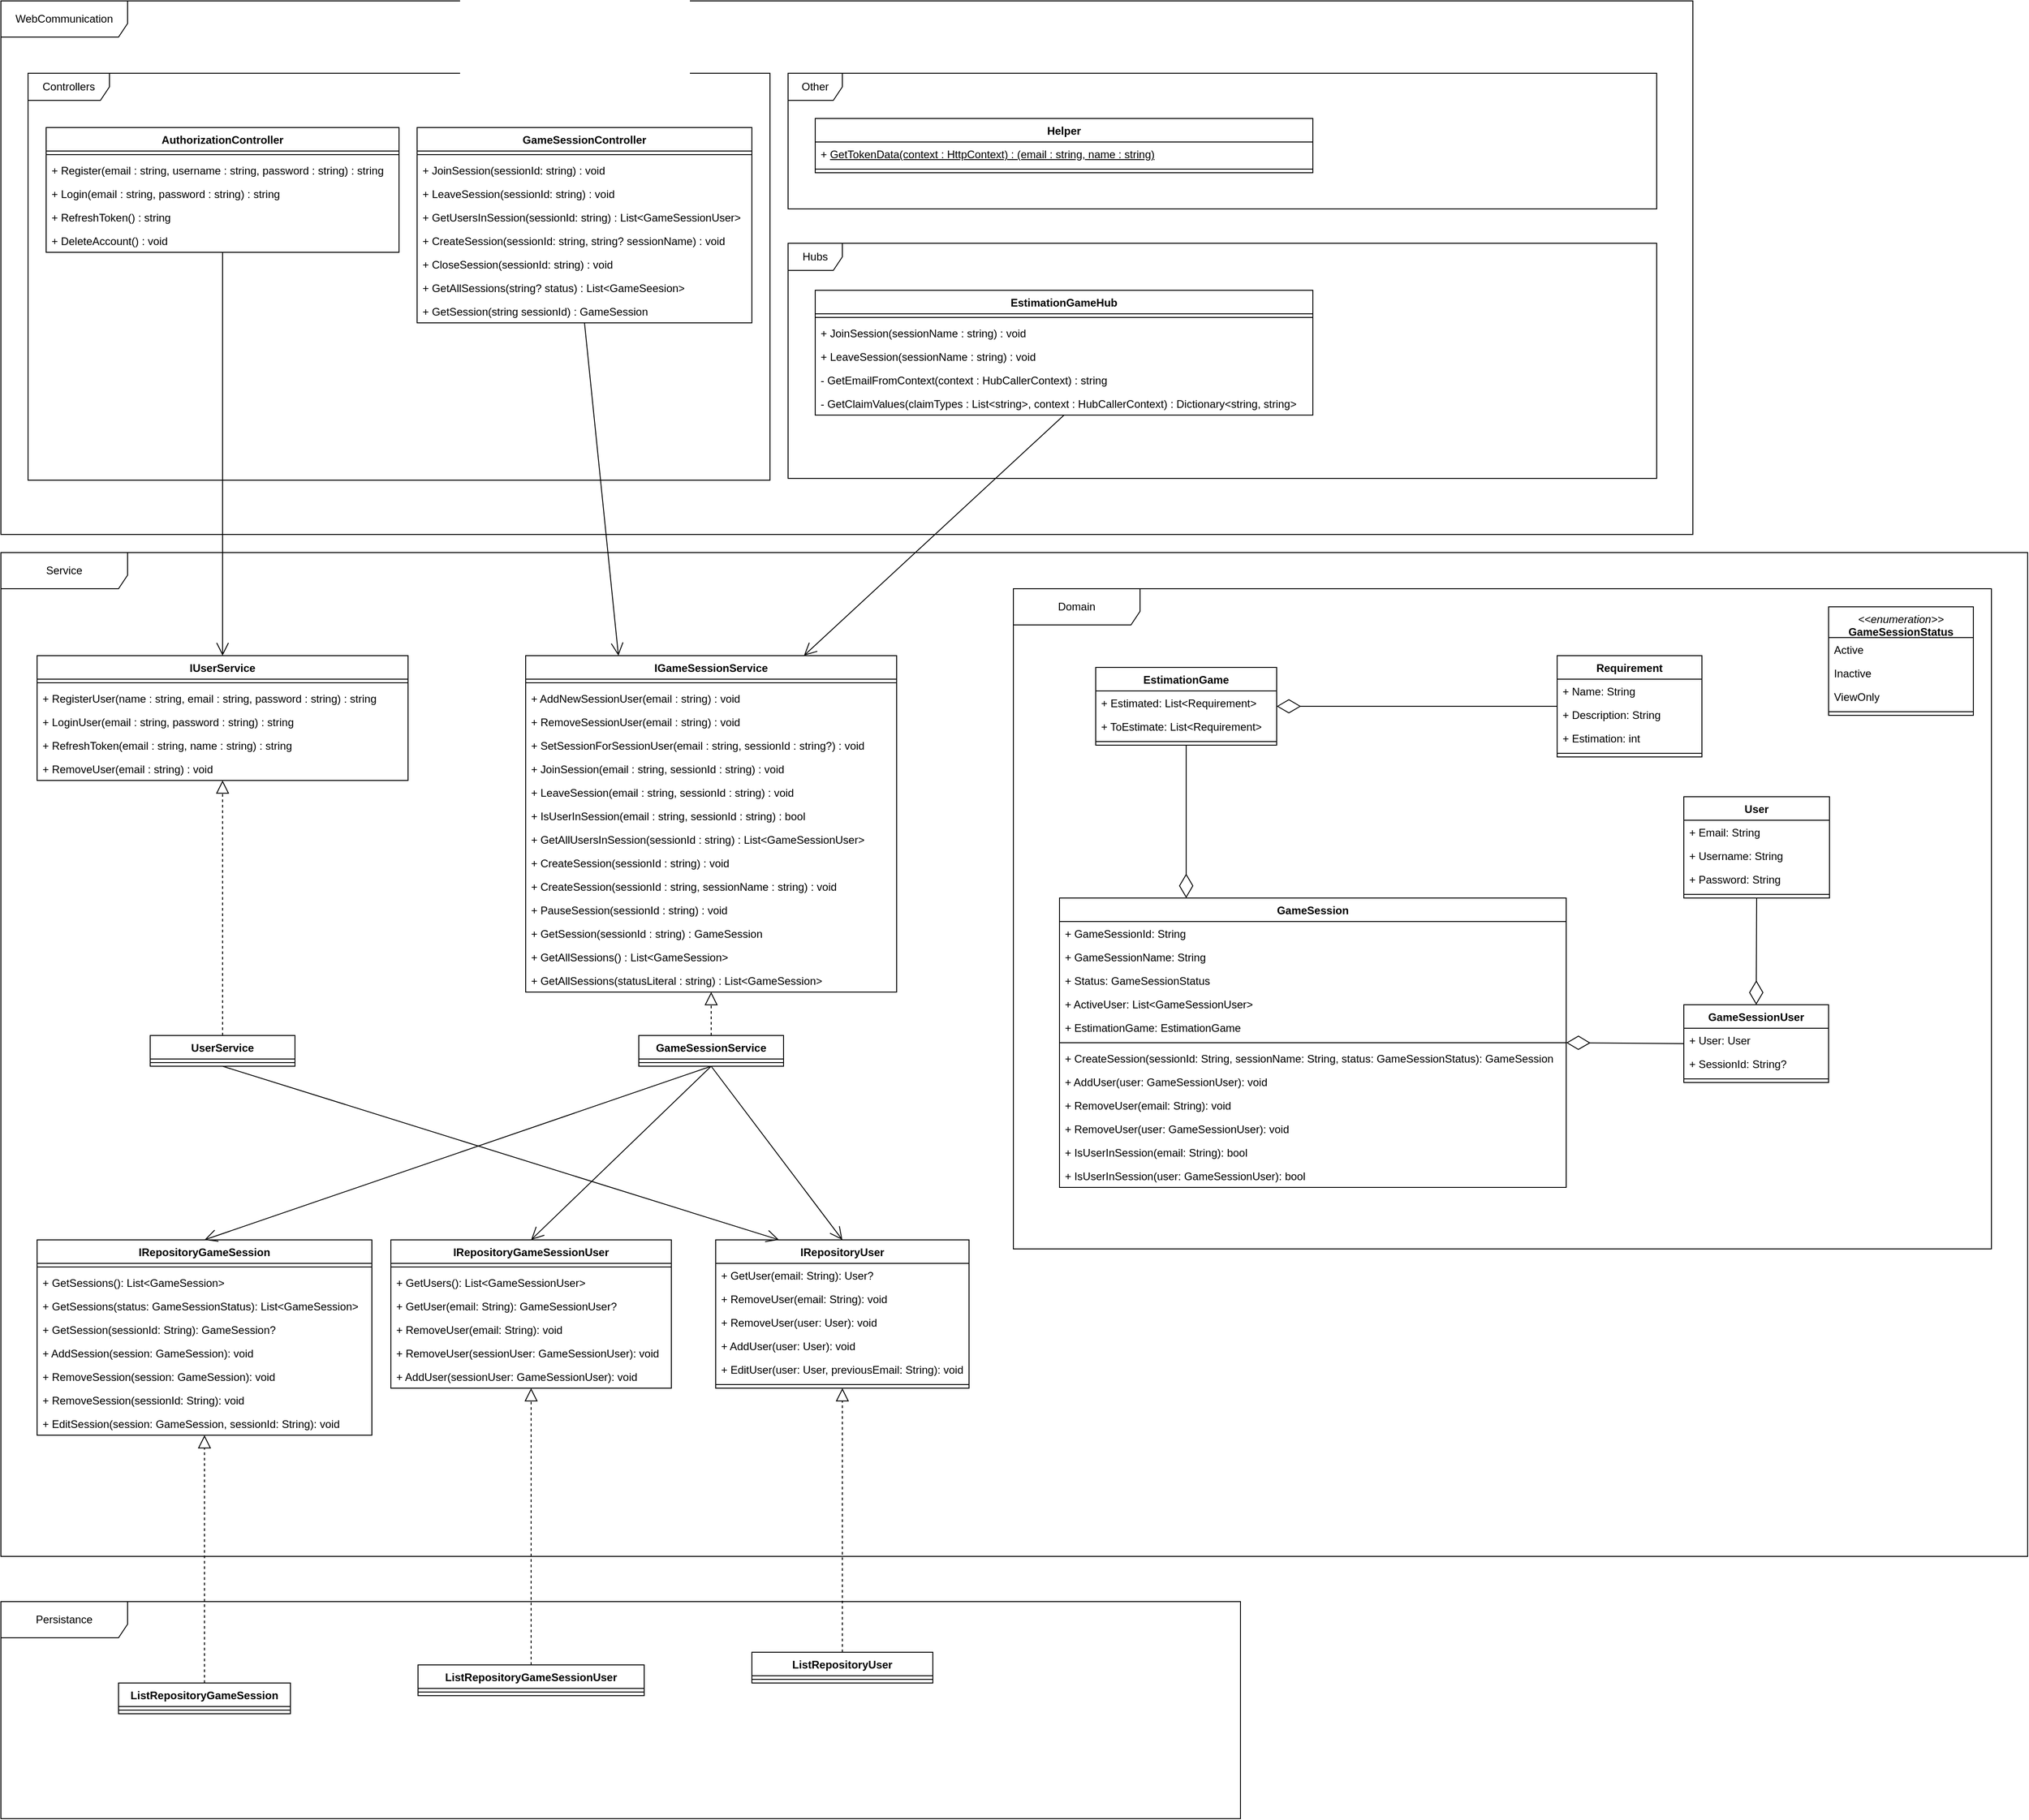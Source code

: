 <mxfile version="22.0.3" type="device">
  <diagram name="Page-1" id="5-7QITlNK5ZZsTBB-qne">
    <mxGraphModel dx="3585" dy="2098" grid="1" gridSize="10" guides="1" tooltips="1" connect="1" arrows="1" fold="1" page="1" pageScale="1" pageWidth="1169" pageHeight="1654" math="0" shadow="0">
      <root>
        <mxCell id="0" />
        <mxCell id="1" parent="0" />
        <mxCell id="rFyM91HG3Uxr7CR92FkX-1" value="GameSessionController" style="swimlane;fontStyle=1;align=center;verticalAlign=top;childLayout=stackLayout;horizontal=1;startSize=26;horizontalStack=0;resizeParent=1;resizeParentMax=0;resizeLast=0;collapsible=1;marginBottom=0;whiteSpace=wrap;html=1;" parent="1" vertex="1">
          <mxGeometry x="510" y="170" width="370" height="216" as="geometry" />
        </mxCell>
        <mxCell id="rFyM91HG3Uxr7CR92FkX-3" value="" style="line;strokeWidth=1;fillColor=none;align=left;verticalAlign=middle;spacingTop=-1;spacingLeft=3;spacingRight=3;rotatable=0;labelPosition=right;points=[];portConstraint=eastwest;strokeColor=inherit;" parent="rFyM91HG3Uxr7CR92FkX-1" vertex="1">
          <mxGeometry y="26" width="370" height="8" as="geometry" />
        </mxCell>
        <mxCell id="qHApJRkA2GDLLJ-kbRqY-1" value="+ JoinSession(sessionId: string) : void" style="text;strokeColor=none;fillColor=none;align=left;verticalAlign=top;spacingLeft=4;spacingRight=4;overflow=hidden;rotatable=0;points=[[0,0.5],[1,0.5]];portConstraint=eastwest;whiteSpace=wrap;html=1;connectable=0;" vertex="1" parent="rFyM91HG3Uxr7CR92FkX-1">
          <mxGeometry y="34" width="370" height="26" as="geometry" />
        </mxCell>
        <mxCell id="qHApJRkA2GDLLJ-kbRqY-2" value="+ LeaveSession(sessionId: string) : void" style="text;strokeColor=none;fillColor=none;align=left;verticalAlign=top;spacingLeft=4;spacingRight=4;overflow=hidden;rotatable=0;points=[[0,0.5],[1,0.5]];portConstraint=eastwest;whiteSpace=wrap;html=1;connectable=0;" vertex="1" parent="rFyM91HG3Uxr7CR92FkX-1">
          <mxGeometry y="60" width="370" height="26" as="geometry" />
        </mxCell>
        <mxCell id="qHApJRkA2GDLLJ-kbRqY-3" value="+ GetUsersInSession(sessionId: string) : List&amp;lt;GameSessionUser&amp;gt;" style="text;strokeColor=none;fillColor=none;align=left;verticalAlign=top;spacingLeft=4;spacingRight=4;overflow=hidden;rotatable=0;points=[[0,0.5],[1,0.5]];portConstraint=eastwest;whiteSpace=wrap;html=1;connectable=0;" vertex="1" parent="rFyM91HG3Uxr7CR92FkX-1">
          <mxGeometry y="86" width="370" height="26" as="geometry" />
        </mxCell>
        <mxCell id="qHApJRkA2GDLLJ-kbRqY-5" value="+ CreateSession(sessionId: string, string? sessionName) : void" style="text;strokeColor=none;fillColor=none;align=left;verticalAlign=top;spacingLeft=4;spacingRight=4;overflow=hidden;rotatable=0;points=[[0,0.5],[1,0.5]];portConstraint=eastwest;whiteSpace=wrap;html=1;connectable=0;" vertex="1" parent="rFyM91HG3Uxr7CR92FkX-1">
          <mxGeometry y="112" width="370" height="26" as="geometry" />
        </mxCell>
        <mxCell id="qHApJRkA2GDLLJ-kbRqY-6" value="+ CloseSession(sessionId: string) : void" style="text;strokeColor=none;fillColor=none;align=left;verticalAlign=top;spacingLeft=4;spacingRight=4;overflow=hidden;rotatable=0;points=[[0,0.5],[1,0.5]];portConstraint=eastwest;whiteSpace=wrap;html=1;connectable=0;" vertex="1" parent="rFyM91HG3Uxr7CR92FkX-1">
          <mxGeometry y="138" width="370" height="26" as="geometry" />
        </mxCell>
        <mxCell id="qHApJRkA2GDLLJ-kbRqY-7" value="+ GetAllSessions(string? status) : List&amp;lt;GameSeesion&amp;gt;" style="text;strokeColor=none;fillColor=none;align=left;verticalAlign=top;spacingLeft=4;spacingRight=4;overflow=hidden;rotatable=0;points=[[0,0.5],[1,0.5]];portConstraint=eastwest;whiteSpace=wrap;html=1;connectable=0;" vertex="1" parent="rFyM91HG3Uxr7CR92FkX-1">
          <mxGeometry y="164" width="370" height="26" as="geometry" />
        </mxCell>
        <mxCell id="qHApJRkA2GDLLJ-kbRqY-8" value="+ GetSession(string sessionId) : GameSession" style="text;strokeColor=none;fillColor=none;align=left;verticalAlign=top;spacingLeft=4;spacingRight=4;overflow=hidden;rotatable=0;points=[[0,0.5],[1,0.5]];portConstraint=eastwest;whiteSpace=wrap;html=1;connectable=0;" vertex="1" parent="rFyM91HG3Uxr7CR92FkX-1">
          <mxGeometry y="190" width="370" height="26" as="geometry" />
        </mxCell>
        <mxCell id="rFyM91HG3Uxr7CR92FkX-5" value="AuthorizationController" style="swimlane;fontStyle=1;align=center;verticalAlign=top;childLayout=stackLayout;horizontal=1;startSize=26;horizontalStack=0;resizeParent=1;resizeParentMax=0;resizeLast=0;collapsible=1;marginBottom=0;whiteSpace=wrap;html=1;" parent="1" vertex="1">
          <mxGeometry x="100" y="170" width="390" height="138" as="geometry" />
        </mxCell>
        <mxCell id="rFyM91HG3Uxr7CR92FkX-7" value="" style="line;strokeWidth=1;fillColor=none;align=left;verticalAlign=middle;spacingTop=-1;spacingLeft=3;spacingRight=3;rotatable=0;labelPosition=right;points=[];portConstraint=eastwest;strokeColor=inherit;" parent="rFyM91HG3Uxr7CR92FkX-5" vertex="1">
          <mxGeometry y="26" width="390" height="8" as="geometry" />
        </mxCell>
        <mxCell id="qHApJRkA2GDLLJ-kbRqY-9" value="+ Register(email : string, username : string, password : string) : string" style="text;strokeColor=none;fillColor=none;align=left;verticalAlign=top;spacingLeft=4;spacingRight=4;overflow=hidden;rotatable=0;points=[[0,0.5],[1,0.5]];portConstraint=eastwest;whiteSpace=wrap;html=1;connectable=0;" vertex="1" parent="rFyM91HG3Uxr7CR92FkX-5">
          <mxGeometry y="34" width="390" height="26" as="geometry" />
        </mxCell>
        <mxCell id="qHApJRkA2GDLLJ-kbRqY-10" value="+ Login(email : string, password : string) : string" style="text;strokeColor=none;fillColor=none;align=left;verticalAlign=top;spacingLeft=4;spacingRight=4;overflow=hidden;rotatable=0;points=[[0,0.5],[1,0.5]];portConstraint=eastwest;whiteSpace=wrap;html=1;connectable=0;" vertex="1" parent="rFyM91HG3Uxr7CR92FkX-5">
          <mxGeometry y="60" width="390" height="26" as="geometry" />
        </mxCell>
        <mxCell id="qHApJRkA2GDLLJ-kbRqY-12" value="+ RefreshToken() : string" style="text;strokeColor=none;fillColor=none;align=left;verticalAlign=top;spacingLeft=4;spacingRight=4;overflow=hidden;rotatable=0;points=[[0,0.5],[1,0.5]];portConstraint=eastwest;whiteSpace=wrap;html=1;connectable=0;" vertex="1" parent="rFyM91HG3Uxr7CR92FkX-5">
          <mxGeometry y="86" width="390" height="26" as="geometry" />
        </mxCell>
        <mxCell id="qHApJRkA2GDLLJ-kbRqY-11" value="+ DeleteAccount() : void" style="text;strokeColor=none;fillColor=none;align=left;verticalAlign=top;spacingLeft=4;spacingRight=4;overflow=hidden;rotatable=0;points=[[0,0.5],[1,0.5]];portConstraint=eastwest;whiteSpace=wrap;html=1;connectable=0;" vertex="1" parent="rFyM91HG3Uxr7CR92FkX-5">
          <mxGeometry y="112" width="390" height="26" as="geometry" />
        </mxCell>
        <mxCell id="rFyM91HG3Uxr7CR92FkX-10" value="EstimationGameHub" style="swimlane;fontStyle=1;align=center;verticalAlign=top;childLayout=stackLayout;horizontal=1;startSize=26;horizontalStack=0;resizeParent=1;resizeParentMax=0;resizeLast=0;collapsible=1;marginBottom=0;whiteSpace=wrap;html=1;" parent="1" vertex="1">
          <mxGeometry x="950" y="350" width="550" height="138" as="geometry" />
        </mxCell>
        <mxCell id="rFyM91HG3Uxr7CR92FkX-11" value="" style="line;strokeWidth=1;fillColor=none;align=left;verticalAlign=middle;spacingTop=-1;spacingLeft=3;spacingRight=3;rotatable=0;labelPosition=right;points=[];portConstraint=eastwest;strokeColor=inherit;" parent="rFyM91HG3Uxr7CR92FkX-10" vertex="1">
          <mxGeometry y="26" width="550" height="8" as="geometry" />
        </mxCell>
        <mxCell id="qHApJRkA2GDLLJ-kbRqY-13" value="+ JoinSession(sessionName : string) : void" style="text;strokeColor=none;fillColor=none;align=left;verticalAlign=top;spacingLeft=4;spacingRight=4;overflow=hidden;rotatable=0;points=[[0,0.5],[1,0.5]];portConstraint=eastwest;whiteSpace=wrap;html=1;connectable=0;" vertex="1" parent="rFyM91HG3Uxr7CR92FkX-10">
          <mxGeometry y="34" width="550" height="26" as="geometry" />
        </mxCell>
        <mxCell id="qHApJRkA2GDLLJ-kbRqY-14" value="+ LeaveSession(sessionName : string) : void" style="text;strokeColor=none;fillColor=none;align=left;verticalAlign=top;spacingLeft=4;spacingRight=4;overflow=hidden;rotatable=0;points=[[0,0.5],[1,0.5]];portConstraint=eastwest;whiteSpace=wrap;html=1;connectable=0;" vertex="1" parent="rFyM91HG3Uxr7CR92FkX-10">
          <mxGeometry y="60" width="550" height="26" as="geometry" />
        </mxCell>
        <mxCell id="qHApJRkA2GDLLJ-kbRqY-15" value="- GetEmailFromContext(context : HubCallerContext) : string" style="text;strokeColor=none;fillColor=none;align=left;verticalAlign=top;spacingLeft=4;spacingRight=4;overflow=hidden;rotatable=0;points=[[0,0.5],[1,0.5]];portConstraint=eastwest;whiteSpace=wrap;html=1;connectable=0;" vertex="1" parent="rFyM91HG3Uxr7CR92FkX-10">
          <mxGeometry y="86" width="550" height="26" as="geometry" />
        </mxCell>
        <mxCell id="qHApJRkA2GDLLJ-kbRqY-16" value="- GetClaimValues(claimTypes : List&amp;lt;string&amp;gt;, context : HubCallerContext) : Dictionary&amp;lt;string, string&amp;gt;" style="text;strokeColor=none;fillColor=none;align=left;verticalAlign=top;spacingLeft=4;spacingRight=4;overflow=hidden;rotatable=0;points=[[0,0.5],[1,0.5]];portConstraint=eastwest;whiteSpace=wrap;html=1;connectable=0;" vertex="1" parent="rFyM91HG3Uxr7CR92FkX-10">
          <mxGeometry y="112" width="550" height="26" as="geometry" />
        </mxCell>
        <mxCell id="rFyM91HG3Uxr7CR92FkX-14" value="Controllers" style="shape=umlFrame;whiteSpace=wrap;html=1;pointerEvents=0;width=90;height=30;" parent="1" vertex="1">
          <mxGeometry x="80" y="110" width="820" height="450" as="geometry" />
        </mxCell>
        <mxCell id="rFyM91HG3Uxr7CR92FkX-15" value="Hubs" style="shape=umlFrame;whiteSpace=wrap;html=1;pointerEvents=0;" parent="1" vertex="1">
          <mxGeometry x="920" y="298" width="960" height="260" as="geometry" />
        </mxCell>
        <mxCell id="rFyM91HG3Uxr7CR92FkX-17" value="Other" style="shape=umlFrame;whiteSpace=wrap;html=1;pointerEvents=0;" parent="1" vertex="1">
          <mxGeometry x="920" y="110" width="960" height="150" as="geometry" />
        </mxCell>
        <mxCell id="rFyM91HG3Uxr7CR92FkX-18" value="WebCommunication" style="shape=umlFrame;whiteSpace=wrap;html=1;pointerEvents=0;width=140;height=40;" parent="1" vertex="1">
          <mxGeometry x="50" y="30" width="1870" height="590" as="geometry" />
        </mxCell>
        <mxCell id="rFyM91HG3Uxr7CR92FkX-19" value="Service" style="shape=umlFrame;whiteSpace=wrap;html=1;pointerEvents=0;width=140;height=40;" parent="1" vertex="1">
          <mxGeometry x="50" y="640" width="2240" height="1110" as="geometry" />
        </mxCell>
        <mxCell id="rFyM91HG3Uxr7CR92FkX-20" value="IGameSessionService" style="swimlane;fontStyle=1;align=center;verticalAlign=top;childLayout=stackLayout;horizontal=1;startSize=26;horizontalStack=0;resizeParent=1;resizeParentMax=0;resizeLast=0;collapsible=1;marginBottom=0;whiteSpace=wrap;html=1;" parent="1" vertex="1">
          <mxGeometry x="630" y="754" width="410" height="372" as="geometry" />
        </mxCell>
        <mxCell id="rFyM91HG3Uxr7CR92FkX-21" value="" style="line;strokeWidth=1;fillColor=none;align=left;verticalAlign=middle;spacingTop=-1;spacingLeft=3;spacingRight=3;rotatable=0;labelPosition=right;points=[];portConstraint=eastwest;strokeColor=inherit;" parent="rFyM91HG3Uxr7CR92FkX-20" vertex="1">
          <mxGeometry y="26" width="410" height="8" as="geometry" />
        </mxCell>
        <mxCell id="qHApJRkA2GDLLJ-kbRqY-22" value="+ AddNewSessionUser(email : string) : void" style="text;strokeColor=none;fillColor=none;align=left;verticalAlign=top;spacingLeft=4;spacingRight=4;overflow=hidden;rotatable=0;points=[[0,0.5],[1,0.5]];portConstraint=eastwest;whiteSpace=wrap;html=1;" vertex="1" parent="rFyM91HG3Uxr7CR92FkX-20">
          <mxGeometry y="34" width="410" height="26" as="geometry" />
        </mxCell>
        <mxCell id="qHApJRkA2GDLLJ-kbRqY-24" value="+ RemoveSessionUser(email : string) : void" style="text;strokeColor=none;fillColor=none;align=left;verticalAlign=top;spacingLeft=4;spacingRight=4;overflow=hidden;rotatable=0;points=[[0,0.5],[1,0.5]];portConstraint=eastwest;whiteSpace=wrap;html=1;" vertex="1" parent="rFyM91HG3Uxr7CR92FkX-20">
          <mxGeometry y="60" width="410" height="26" as="geometry" />
        </mxCell>
        <mxCell id="qHApJRkA2GDLLJ-kbRqY-23" value="+ SetSessionForSessionUser(email : string, sessionId : string?) : void" style="text;strokeColor=none;fillColor=none;align=left;verticalAlign=top;spacingLeft=4;spacingRight=4;overflow=hidden;rotatable=0;points=[[0,0.5],[1,0.5]];portConstraint=eastwest;whiteSpace=wrap;html=1;" vertex="1" parent="rFyM91HG3Uxr7CR92FkX-20">
          <mxGeometry y="86" width="410" height="26" as="geometry" />
        </mxCell>
        <mxCell id="qHApJRkA2GDLLJ-kbRqY-26" value="+ JoinSession(email : string, sessionId : string) : void" style="text;strokeColor=none;fillColor=none;align=left;verticalAlign=top;spacingLeft=4;spacingRight=4;overflow=hidden;rotatable=0;points=[[0,0.5],[1,0.5]];portConstraint=eastwest;whiteSpace=wrap;html=1;" vertex="1" parent="rFyM91HG3Uxr7CR92FkX-20">
          <mxGeometry y="112" width="410" height="26" as="geometry" />
        </mxCell>
        <mxCell id="qHApJRkA2GDLLJ-kbRqY-27" value="+ LeaveSession(email : string, sessionId : string) : void" style="text;strokeColor=none;fillColor=none;align=left;verticalAlign=top;spacingLeft=4;spacingRight=4;overflow=hidden;rotatable=0;points=[[0,0.5],[1,0.5]];portConstraint=eastwest;whiteSpace=wrap;html=1;" vertex="1" parent="rFyM91HG3Uxr7CR92FkX-20">
          <mxGeometry y="138" width="410" height="26" as="geometry" />
        </mxCell>
        <mxCell id="qHApJRkA2GDLLJ-kbRqY-28" value="+ IsUserInSession(email : string, sessionId : string) : bool" style="text;strokeColor=none;fillColor=none;align=left;verticalAlign=top;spacingLeft=4;spacingRight=4;overflow=hidden;rotatable=0;points=[[0,0.5],[1,0.5]];portConstraint=eastwest;whiteSpace=wrap;html=1;" vertex="1" parent="rFyM91HG3Uxr7CR92FkX-20">
          <mxGeometry y="164" width="410" height="26" as="geometry" />
        </mxCell>
        <mxCell id="qHApJRkA2GDLLJ-kbRqY-32" value="+ GetAllUsersInSession(sessionId : string) : List&amp;lt;GameSessionUser&amp;gt;" style="text;strokeColor=none;fillColor=none;align=left;verticalAlign=top;spacingLeft=4;spacingRight=4;overflow=hidden;rotatable=0;points=[[0,0.5],[1,0.5]];portConstraint=eastwest;whiteSpace=wrap;html=1;" vertex="1" parent="rFyM91HG3Uxr7CR92FkX-20">
          <mxGeometry y="190" width="410" height="26" as="geometry" />
        </mxCell>
        <mxCell id="qHApJRkA2GDLLJ-kbRqY-33" value="+ CreateSession(sessionId : string) : void" style="text;strokeColor=none;fillColor=none;align=left;verticalAlign=top;spacingLeft=4;spacingRight=4;overflow=hidden;rotatable=0;points=[[0,0.5],[1,0.5]];portConstraint=eastwest;whiteSpace=wrap;html=1;" vertex="1" parent="rFyM91HG3Uxr7CR92FkX-20">
          <mxGeometry y="216" width="410" height="26" as="geometry" />
        </mxCell>
        <mxCell id="qHApJRkA2GDLLJ-kbRqY-34" value="+ CreateSession(sessionId : string, sessionName : string) : void" style="text;strokeColor=none;fillColor=none;align=left;verticalAlign=top;spacingLeft=4;spacingRight=4;overflow=hidden;rotatable=0;points=[[0,0.5],[1,0.5]];portConstraint=eastwest;whiteSpace=wrap;html=1;" vertex="1" parent="rFyM91HG3Uxr7CR92FkX-20">
          <mxGeometry y="242" width="410" height="26" as="geometry" />
        </mxCell>
        <mxCell id="qHApJRkA2GDLLJ-kbRqY-31" value="+ PauseSession(sessionId : string) : void" style="text;strokeColor=none;fillColor=none;align=left;verticalAlign=top;spacingLeft=4;spacingRight=4;overflow=hidden;rotatable=0;points=[[0,0.5],[1,0.5]];portConstraint=eastwest;whiteSpace=wrap;html=1;" vertex="1" parent="rFyM91HG3Uxr7CR92FkX-20">
          <mxGeometry y="268" width="410" height="26" as="geometry" />
        </mxCell>
        <mxCell id="qHApJRkA2GDLLJ-kbRqY-30" value="+ GetSession(sessionId : string) : GameSession" style="text;strokeColor=none;fillColor=none;align=left;verticalAlign=top;spacingLeft=4;spacingRight=4;overflow=hidden;rotatable=0;points=[[0,0.5],[1,0.5]];portConstraint=eastwest;whiteSpace=wrap;html=1;" vertex="1" parent="rFyM91HG3Uxr7CR92FkX-20">
          <mxGeometry y="294" width="410" height="26" as="geometry" />
        </mxCell>
        <mxCell id="qHApJRkA2GDLLJ-kbRqY-29" value="+ GetAllSessions() : List&amp;lt;GameSession&amp;gt;" style="text;strokeColor=none;fillColor=none;align=left;verticalAlign=top;spacingLeft=4;spacingRight=4;overflow=hidden;rotatable=0;points=[[0,0.5],[1,0.5]];portConstraint=eastwest;whiteSpace=wrap;html=1;" vertex="1" parent="rFyM91HG3Uxr7CR92FkX-20">
          <mxGeometry y="320" width="410" height="26" as="geometry" />
        </mxCell>
        <mxCell id="qHApJRkA2GDLLJ-kbRqY-25" value="+ GetAllSessions(statusLiteral : string) : List&amp;lt;GameSession&amp;gt;" style="text;strokeColor=none;fillColor=none;align=left;verticalAlign=top;spacingLeft=4;spacingRight=4;overflow=hidden;rotatable=0;points=[[0,0.5],[1,0.5]];portConstraint=eastwest;whiteSpace=wrap;html=1;" vertex="1" parent="rFyM91HG3Uxr7CR92FkX-20">
          <mxGeometry y="346" width="410" height="26" as="geometry" />
        </mxCell>
        <mxCell id="rFyM91HG3Uxr7CR92FkX-24" value="IRepositoryGameSession" style="swimlane;fontStyle=1;align=center;verticalAlign=top;childLayout=stackLayout;horizontal=1;startSize=26;horizontalStack=0;resizeParent=1;resizeParentMax=0;resizeLast=0;collapsible=1;marginBottom=0;whiteSpace=wrap;html=1;" parent="1" vertex="1">
          <mxGeometry x="90" y="1400" width="370" height="216" as="geometry" />
        </mxCell>
        <mxCell id="rFyM91HG3Uxr7CR92FkX-25" value="" style="line;strokeWidth=1;fillColor=none;align=left;verticalAlign=middle;spacingTop=-1;spacingLeft=3;spacingRight=3;rotatable=0;labelPosition=right;points=[];portConstraint=eastwest;strokeColor=inherit;" parent="rFyM91HG3Uxr7CR92FkX-24" vertex="1">
          <mxGeometry y="26" width="370" height="8" as="geometry" />
        </mxCell>
        <mxCell id="rFyM91HG3Uxr7CR92FkX-94" value="+ GetSessions(): List&amp;lt;GameSession&amp;gt;" style="text;strokeColor=none;fillColor=none;align=left;verticalAlign=top;spacingLeft=4;spacingRight=4;overflow=hidden;rotatable=0;points=[[0,0.5],[1,0.5]];portConstraint=eastwest;whiteSpace=wrap;html=1;" parent="rFyM91HG3Uxr7CR92FkX-24" vertex="1">
          <mxGeometry y="34" width="370" height="26" as="geometry" />
        </mxCell>
        <mxCell id="rFyM91HG3Uxr7CR92FkX-95" value="+ GetSessions(status: GameSessionStatus): List&amp;lt;GameSession&amp;gt;" style="text;strokeColor=none;fillColor=none;align=left;verticalAlign=top;spacingLeft=4;spacingRight=4;overflow=hidden;rotatable=0;points=[[0,0.5],[1,0.5]];portConstraint=eastwest;whiteSpace=wrap;html=1;" parent="rFyM91HG3Uxr7CR92FkX-24" vertex="1">
          <mxGeometry y="60" width="370" height="26" as="geometry" />
        </mxCell>
        <mxCell id="rFyM91HG3Uxr7CR92FkX-103" value="+ GetSession(sessionId: String): GameSession?" style="text;strokeColor=none;fillColor=none;align=left;verticalAlign=top;spacingLeft=4;spacingRight=4;overflow=hidden;rotatable=0;points=[[0,0.5],[1,0.5]];portConstraint=eastwest;whiteSpace=wrap;html=1;" parent="rFyM91HG3Uxr7CR92FkX-24" vertex="1">
          <mxGeometry y="86" width="370" height="26" as="geometry" />
        </mxCell>
        <mxCell id="rFyM91HG3Uxr7CR92FkX-97" value="+ AddSession(session: GameSession): void" style="text;strokeColor=none;fillColor=none;align=left;verticalAlign=top;spacingLeft=4;spacingRight=4;overflow=hidden;rotatable=0;points=[[0,0.5],[1,0.5]];portConstraint=eastwest;whiteSpace=wrap;html=1;" parent="rFyM91HG3Uxr7CR92FkX-24" vertex="1">
          <mxGeometry y="112" width="370" height="26" as="geometry" />
        </mxCell>
        <mxCell id="rFyM91HG3Uxr7CR92FkX-110" value="+ RemoveSession(session: GameSession): void" style="text;strokeColor=none;fillColor=none;align=left;verticalAlign=top;spacingLeft=4;spacingRight=4;overflow=hidden;rotatable=0;points=[[0,0.5],[1,0.5]];portConstraint=eastwest;whiteSpace=wrap;html=1;" parent="rFyM91HG3Uxr7CR92FkX-24" vertex="1">
          <mxGeometry y="138" width="370" height="26" as="geometry" />
        </mxCell>
        <mxCell id="rFyM91HG3Uxr7CR92FkX-111" value="+ RemoveSession(sessionId: String): void" style="text;strokeColor=none;fillColor=none;align=left;verticalAlign=top;spacingLeft=4;spacingRight=4;overflow=hidden;rotatable=0;points=[[0,0.5],[1,0.5]];portConstraint=eastwest;whiteSpace=wrap;html=1;" parent="rFyM91HG3Uxr7CR92FkX-24" vertex="1">
          <mxGeometry y="164" width="370" height="26" as="geometry" />
        </mxCell>
        <mxCell id="rFyM91HG3Uxr7CR92FkX-112" value="+ EditSession(session: GameSession, sessionId: String): void" style="text;strokeColor=none;fillColor=none;align=left;verticalAlign=top;spacingLeft=4;spacingRight=4;overflow=hidden;rotatable=0;points=[[0,0.5],[1,0.5]];portConstraint=eastwest;whiteSpace=wrap;html=1;" parent="rFyM91HG3Uxr7CR92FkX-24" vertex="1">
          <mxGeometry y="190" width="370" height="26" as="geometry" />
        </mxCell>
        <mxCell id="rFyM91HG3Uxr7CR92FkX-26" value="IRepositoryGameSessionUser" style="swimlane;fontStyle=1;align=center;verticalAlign=top;childLayout=stackLayout;horizontal=1;startSize=26;horizontalStack=0;resizeParent=1;resizeParentMax=0;resizeLast=0;collapsible=1;marginBottom=0;whiteSpace=wrap;html=1;" parent="1" vertex="1">
          <mxGeometry x="481" y="1400" width="310" height="164" as="geometry" />
        </mxCell>
        <mxCell id="rFyM91HG3Uxr7CR92FkX-27" value="" style="line;strokeWidth=1;fillColor=none;align=left;verticalAlign=middle;spacingTop=-1;spacingLeft=3;spacingRight=3;rotatable=0;labelPosition=right;points=[];portConstraint=eastwest;strokeColor=inherit;" parent="rFyM91HG3Uxr7CR92FkX-26" vertex="1">
          <mxGeometry y="26" width="310" height="8" as="geometry" />
        </mxCell>
        <mxCell id="rFyM91HG3Uxr7CR92FkX-114" value="+ GetUsers(): List&amp;lt;GameSessionUser&amp;gt;" style="text;strokeColor=none;fillColor=none;align=left;verticalAlign=top;spacingLeft=4;spacingRight=4;overflow=hidden;rotatable=0;points=[[0,0.5],[1,0.5]];portConstraint=eastwest;whiteSpace=wrap;html=1;" parent="rFyM91HG3Uxr7CR92FkX-26" vertex="1">
          <mxGeometry y="34" width="310" height="26" as="geometry" />
        </mxCell>
        <mxCell id="rFyM91HG3Uxr7CR92FkX-116" value="+ GetUser(email: String): GameSessionUser?" style="text;strokeColor=none;fillColor=none;align=left;verticalAlign=top;spacingLeft=4;spacingRight=4;overflow=hidden;rotatable=0;points=[[0,0.5],[1,0.5]];portConstraint=eastwest;whiteSpace=wrap;html=1;" parent="rFyM91HG3Uxr7CR92FkX-26" vertex="1">
          <mxGeometry y="60" width="310" height="26" as="geometry" />
        </mxCell>
        <mxCell id="rFyM91HG3Uxr7CR92FkX-118" value="+ RemoveUser(email: String): void" style="text;strokeColor=none;fillColor=none;align=left;verticalAlign=top;spacingLeft=4;spacingRight=4;overflow=hidden;rotatable=0;points=[[0,0.5],[1,0.5]];portConstraint=eastwest;whiteSpace=wrap;html=1;" parent="rFyM91HG3Uxr7CR92FkX-26" vertex="1">
          <mxGeometry y="86" width="310" height="26" as="geometry" />
        </mxCell>
        <mxCell id="rFyM91HG3Uxr7CR92FkX-117" value="+ RemoveUser(sessionUser: GameSessionUser): void" style="text;strokeColor=none;fillColor=none;align=left;verticalAlign=top;spacingLeft=4;spacingRight=4;overflow=hidden;rotatable=0;points=[[0,0.5],[1,0.5]];portConstraint=eastwest;whiteSpace=wrap;html=1;" parent="rFyM91HG3Uxr7CR92FkX-26" vertex="1">
          <mxGeometry y="112" width="310" height="26" as="geometry" />
        </mxCell>
        <mxCell id="rFyM91HG3Uxr7CR92FkX-115" value="+ AddUser(sessionUser: GameSessionUser): void" style="text;strokeColor=none;fillColor=none;align=left;verticalAlign=top;spacingLeft=4;spacingRight=4;overflow=hidden;rotatable=0;points=[[0,0.5],[1,0.5]];portConstraint=eastwest;whiteSpace=wrap;html=1;" parent="rFyM91HG3Uxr7CR92FkX-26" vertex="1">
          <mxGeometry y="138" width="310" height="26" as="geometry" />
        </mxCell>
        <mxCell id="rFyM91HG3Uxr7CR92FkX-29" value="IRepositoryUser" style="swimlane;fontStyle=1;align=center;verticalAlign=top;childLayout=stackLayout;horizontal=1;startSize=26;horizontalStack=0;resizeParent=1;resizeParentMax=0;resizeLast=0;collapsible=1;marginBottom=0;whiteSpace=wrap;html=1;" parent="1" vertex="1">
          <mxGeometry x="840" y="1400" width="280" height="164" as="geometry" />
        </mxCell>
        <mxCell id="rFyM91HG3Uxr7CR92FkX-120" value="+ GetUser(email: String): User?" style="text;strokeColor=none;fillColor=none;align=left;verticalAlign=top;spacingLeft=4;spacingRight=4;overflow=hidden;rotatable=0;points=[[0,0.5],[1,0.5]];portConstraint=eastwest;whiteSpace=wrap;html=1;" parent="rFyM91HG3Uxr7CR92FkX-29" vertex="1">
          <mxGeometry y="26" width="280" height="26" as="geometry" />
        </mxCell>
        <mxCell id="rFyM91HG3Uxr7CR92FkX-121" value="+ RemoveUser(email: String): void" style="text;strokeColor=none;fillColor=none;align=left;verticalAlign=top;spacingLeft=4;spacingRight=4;overflow=hidden;rotatable=0;points=[[0,0.5],[1,0.5]];portConstraint=eastwest;whiteSpace=wrap;html=1;" parent="rFyM91HG3Uxr7CR92FkX-29" vertex="1">
          <mxGeometry y="52" width="280" height="26" as="geometry" />
        </mxCell>
        <mxCell id="rFyM91HG3Uxr7CR92FkX-122" value="+ RemoveUser(user: User): void" style="text;strokeColor=none;fillColor=none;align=left;verticalAlign=top;spacingLeft=4;spacingRight=4;overflow=hidden;rotatable=0;points=[[0,0.5],[1,0.5]];portConstraint=eastwest;whiteSpace=wrap;html=1;" parent="rFyM91HG3Uxr7CR92FkX-29" vertex="1">
          <mxGeometry y="78" width="280" height="26" as="geometry" />
        </mxCell>
        <mxCell id="rFyM91HG3Uxr7CR92FkX-123" value="+ AddUser(user: User): void" style="text;strokeColor=none;fillColor=none;align=left;verticalAlign=top;spacingLeft=4;spacingRight=4;overflow=hidden;rotatable=0;points=[[0,0.5],[1,0.5]];portConstraint=eastwest;whiteSpace=wrap;html=1;" parent="rFyM91HG3Uxr7CR92FkX-29" vertex="1">
          <mxGeometry y="104" width="280" height="26" as="geometry" />
        </mxCell>
        <mxCell id="rFyM91HG3Uxr7CR92FkX-124" value="+ EditUser(user: User, previousEmail: String): void" style="text;strokeColor=none;fillColor=none;align=left;verticalAlign=top;spacingLeft=4;spacingRight=4;overflow=hidden;rotatable=0;points=[[0,0.5],[1,0.5]];portConstraint=eastwest;whiteSpace=wrap;html=1;" parent="rFyM91HG3Uxr7CR92FkX-29" vertex="1">
          <mxGeometry y="130" width="280" height="26" as="geometry" />
        </mxCell>
        <mxCell id="rFyM91HG3Uxr7CR92FkX-30" value="" style="line;strokeWidth=1;fillColor=none;align=left;verticalAlign=middle;spacingTop=-1;spacingLeft=3;spacingRight=3;rotatable=0;labelPosition=right;points=[];portConstraint=eastwest;strokeColor=inherit;" parent="rFyM91HG3Uxr7CR92FkX-29" vertex="1">
          <mxGeometry y="156" width="280" height="8" as="geometry" />
        </mxCell>
        <mxCell id="rFyM91HG3Uxr7CR92FkX-33" value="GameSessionService" style="swimlane;fontStyle=1;align=center;verticalAlign=top;childLayout=stackLayout;horizontal=1;startSize=26;horizontalStack=0;resizeParent=1;resizeParentMax=0;resizeLast=0;collapsible=1;marginBottom=0;whiteSpace=wrap;html=1;" parent="1" vertex="1">
          <mxGeometry x="755" y="1174" width="160" height="34" as="geometry" />
        </mxCell>
        <mxCell id="rFyM91HG3Uxr7CR92FkX-34" value="" style="line;strokeWidth=1;fillColor=none;align=left;verticalAlign=middle;spacingTop=-1;spacingLeft=3;spacingRight=3;rotatable=0;labelPosition=right;points=[];portConstraint=eastwest;strokeColor=inherit;" parent="rFyM91HG3Uxr7CR92FkX-33" vertex="1">
          <mxGeometry y="26" width="160" height="8" as="geometry" />
        </mxCell>
        <mxCell id="rFyM91HG3Uxr7CR92FkX-36" value="" style="endArrow=block;dashed=1;endFill=0;endSize=12;html=1;rounded=0;entryX=0.5;entryY=1;entryDx=0;entryDy=0;exitX=0.5;exitY=0;exitDx=0;exitDy=0;" parent="1" source="rFyM91HG3Uxr7CR92FkX-33" target="rFyM91HG3Uxr7CR92FkX-20" edge="1">
          <mxGeometry width="160" relative="1" as="geometry">
            <mxPoint x="640" y="963" as="sourcePoint" />
            <mxPoint x="640" y="847" as="targetPoint" />
          </mxGeometry>
        </mxCell>
        <mxCell id="rFyM91HG3Uxr7CR92FkX-37" value="Persistance" style="shape=umlFrame;whiteSpace=wrap;html=1;pointerEvents=0;width=140;height=40;" parent="1" vertex="1">
          <mxGeometry x="50" y="1800" width="1370" height="240" as="geometry" />
        </mxCell>
        <mxCell id="rFyM91HG3Uxr7CR92FkX-38" value="ListRepositoryGameSession" style="swimlane;fontStyle=1;align=center;verticalAlign=top;childLayout=stackLayout;horizontal=1;startSize=26;horizontalStack=0;resizeParent=1;resizeParentMax=0;resizeLast=0;collapsible=1;marginBottom=0;whiteSpace=wrap;html=1;" parent="1" vertex="1">
          <mxGeometry x="180" y="1890" width="190" height="34" as="geometry" />
        </mxCell>
        <mxCell id="rFyM91HG3Uxr7CR92FkX-39" value="" style="line;strokeWidth=1;fillColor=none;align=left;verticalAlign=middle;spacingTop=-1;spacingLeft=3;spacingRight=3;rotatable=0;labelPosition=right;points=[];portConstraint=eastwest;strokeColor=inherit;" parent="rFyM91HG3Uxr7CR92FkX-38" vertex="1">
          <mxGeometry y="26" width="190" height="8" as="geometry" />
        </mxCell>
        <mxCell id="rFyM91HG3Uxr7CR92FkX-40" value="" style="endArrow=block;dashed=1;endFill=0;endSize=12;html=1;rounded=0;entryX=0.5;entryY=1;entryDx=0;entryDy=0;exitX=0.5;exitY=0;exitDx=0;exitDy=0;" parent="1" source="rFyM91HG3Uxr7CR92FkX-38" target="rFyM91HG3Uxr7CR92FkX-24" edge="1">
          <mxGeometry width="160" relative="1" as="geometry">
            <mxPoint x="360" y="1410" as="sourcePoint" />
            <mxPoint x="520" y="1410" as="targetPoint" />
          </mxGeometry>
        </mxCell>
        <mxCell id="rFyM91HG3Uxr7CR92FkX-41" value="ListRepositoryGameSessionUser" style="swimlane;fontStyle=1;align=center;verticalAlign=top;childLayout=stackLayout;horizontal=1;startSize=26;horizontalStack=0;resizeParent=1;resizeParentMax=0;resizeLast=0;collapsible=1;marginBottom=0;whiteSpace=wrap;html=1;" parent="1" vertex="1">
          <mxGeometry x="511" y="1870" width="250" height="34" as="geometry" />
        </mxCell>
        <mxCell id="rFyM91HG3Uxr7CR92FkX-42" value="" style="line;strokeWidth=1;fillColor=none;align=left;verticalAlign=middle;spacingTop=-1;spacingLeft=3;spacingRight=3;rotatable=0;labelPosition=right;points=[];portConstraint=eastwest;strokeColor=inherit;" parent="rFyM91HG3Uxr7CR92FkX-41" vertex="1">
          <mxGeometry y="26" width="250" height="8" as="geometry" />
        </mxCell>
        <mxCell id="rFyM91HG3Uxr7CR92FkX-43" value="ListRepositoryUser" style="swimlane;fontStyle=1;align=center;verticalAlign=top;childLayout=stackLayout;horizontal=1;startSize=26;horizontalStack=0;resizeParent=1;resizeParentMax=0;resizeLast=0;collapsible=1;marginBottom=0;whiteSpace=wrap;html=1;" parent="1" vertex="1">
          <mxGeometry x="880" y="1856" width="200" height="34" as="geometry" />
        </mxCell>
        <mxCell id="rFyM91HG3Uxr7CR92FkX-44" value="" style="line;strokeWidth=1;fillColor=none;align=left;verticalAlign=middle;spacingTop=-1;spacingLeft=3;spacingRight=3;rotatable=0;labelPosition=right;points=[];portConstraint=eastwest;strokeColor=inherit;" parent="rFyM91HG3Uxr7CR92FkX-43" vertex="1">
          <mxGeometry y="26" width="200" height="8" as="geometry" />
        </mxCell>
        <mxCell id="rFyM91HG3Uxr7CR92FkX-45" value="" style="endArrow=block;dashed=1;endFill=0;endSize=12;html=1;rounded=0;entryX=0.5;entryY=1;entryDx=0;entryDy=0;exitX=0.5;exitY=0;exitDx=0;exitDy=0;" parent="1" source="rFyM91HG3Uxr7CR92FkX-43" target="rFyM91HG3Uxr7CR92FkX-29" edge="1">
          <mxGeometry width="160" relative="1" as="geometry">
            <mxPoint x="290" y="1610" as="sourcePoint" />
            <mxPoint x="290" y="1294" as="targetPoint" />
          </mxGeometry>
        </mxCell>
        <mxCell id="rFyM91HG3Uxr7CR92FkX-46" value="" style="endArrow=block;dashed=1;endFill=0;endSize=12;html=1;rounded=0;entryX=0.5;entryY=1;entryDx=0;entryDy=0;exitX=0.5;exitY=0;exitDx=0;exitDy=0;" parent="1" source="rFyM91HG3Uxr7CR92FkX-41" target="rFyM91HG3Uxr7CR92FkX-26" edge="1">
          <mxGeometry width="160" relative="1" as="geometry">
            <mxPoint x="300" y="1620" as="sourcePoint" />
            <mxPoint x="300" y="1304" as="targetPoint" />
          </mxGeometry>
        </mxCell>
        <mxCell id="rFyM91HG3Uxr7CR92FkX-47" value="Domain" style="shape=umlFrame;whiteSpace=wrap;html=1;pointerEvents=0;width=140;height=40;" parent="1" vertex="1">
          <mxGeometry x="1169" y="680" width="1081" height="730" as="geometry" />
        </mxCell>
        <mxCell id="rFyM91HG3Uxr7CR92FkX-50" value="User" style="swimlane;fontStyle=1;align=center;verticalAlign=top;childLayout=stackLayout;horizontal=1;startSize=26;horizontalStack=0;resizeParent=1;resizeParentMax=0;resizeLast=0;collapsible=1;marginBottom=0;whiteSpace=wrap;html=1;" parent="1" vertex="1">
          <mxGeometry x="1910" y="910" width="161" height="112" as="geometry" />
        </mxCell>
        <mxCell id="rFyM91HG3Uxr7CR92FkX-62" value="+ Email: String" style="text;strokeColor=none;fillColor=none;align=left;verticalAlign=top;spacingLeft=4;spacingRight=4;overflow=hidden;rotatable=0;points=[[0,0.5],[1,0.5]];portConstraint=eastwest;whiteSpace=wrap;html=1;connectable=0;" parent="rFyM91HG3Uxr7CR92FkX-50" vertex="1">
          <mxGeometry y="26" width="161" height="26" as="geometry" />
        </mxCell>
        <mxCell id="rFyM91HG3Uxr7CR92FkX-63" value="+ Username: String" style="text;strokeColor=none;fillColor=none;align=left;verticalAlign=top;spacingLeft=4;spacingRight=4;overflow=hidden;rotatable=0;points=[[0,0.5],[1,0.5]];portConstraint=eastwest;whiteSpace=wrap;html=1;connectable=0;" parent="rFyM91HG3Uxr7CR92FkX-50" vertex="1">
          <mxGeometry y="52" width="161" height="26" as="geometry" />
        </mxCell>
        <mxCell id="rFyM91HG3Uxr7CR92FkX-64" value="+ Password: String" style="text;strokeColor=none;fillColor=none;align=left;verticalAlign=top;spacingLeft=4;spacingRight=4;overflow=hidden;rotatable=0;points=[[0,0.5],[1,0.5]];portConstraint=eastwest;whiteSpace=wrap;html=1;connectable=0;" parent="rFyM91HG3Uxr7CR92FkX-50" vertex="1">
          <mxGeometry y="78" width="161" height="26" as="geometry" />
        </mxCell>
        <mxCell id="rFyM91HG3Uxr7CR92FkX-51" value="" style="line;strokeWidth=1;fillColor=none;align=left;verticalAlign=middle;spacingTop=-1;spacingLeft=3;spacingRight=3;rotatable=0;labelPosition=right;points=[];portConstraint=eastwest;strokeColor=inherit;" parent="rFyM91HG3Uxr7CR92FkX-50" vertex="1">
          <mxGeometry y="104" width="161" height="8" as="geometry" />
        </mxCell>
        <mxCell id="rFyM91HG3Uxr7CR92FkX-52" value="Requirement" style="swimlane;fontStyle=1;align=center;verticalAlign=top;childLayout=stackLayout;horizontal=1;startSize=26;horizontalStack=0;resizeParent=1;resizeParentMax=0;resizeLast=0;collapsible=1;marginBottom=0;whiteSpace=wrap;html=1;" parent="1" vertex="1">
          <mxGeometry x="1770" y="754" width="160" height="112" as="geometry" />
        </mxCell>
        <mxCell id="rFyM91HG3Uxr7CR92FkX-65" value="+ Name: String" style="text;strokeColor=none;fillColor=none;align=left;verticalAlign=top;spacingLeft=4;spacingRight=4;overflow=hidden;rotatable=0;points=[[0,0.5],[1,0.5]];portConstraint=eastwest;whiteSpace=wrap;html=1;connectable=0;" parent="rFyM91HG3Uxr7CR92FkX-52" vertex="1">
          <mxGeometry y="26" width="160" height="26" as="geometry" />
        </mxCell>
        <mxCell id="rFyM91HG3Uxr7CR92FkX-66" value="+ Description: String" style="text;strokeColor=none;fillColor=none;align=left;verticalAlign=top;spacingLeft=4;spacingRight=4;overflow=hidden;rotatable=0;points=[[0,0.5],[1,0.5]];portConstraint=eastwest;whiteSpace=wrap;html=1;connectable=0;" parent="rFyM91HG3Uxr7CR92FkX-52" vertex="1">
          <mxGeometry y="52" width="160" height="26" as="geometry" />
        </mxCell>
        <mxCell id="rFyM91HG3Uxr7CR92FkX-67" value="+ Estimation: int" style="text;strokeColor=none;fillColor=none;align=left;verticalAlign=top;spacingLeft=4;spacingRight=4;overflow=hidden;rotatable=0;points=[[0,0.5],[1,0.5]];portConstraint=eastwest;whiteSpace=wrap;html=1;connectable=0;" parent="rFyM91HG3Uxr7CR92FkX-52" vertex="1">
          <mxGeometry y="78" width="160" height="26" as="geometry" />
        </mxCell>
        <mxCell id="rFyM91HG3Uxr7CR92FkX-53" value="" style="line;strokeWidth=1;fillColor=none;align=left;verticalAlign=middle;spacingTop=-1;spacingLeft=3;spacingRight=3;rotatable=0;labelPosition=right;points=[];portConstraint=eastwest;strokeColor=inherit;" parent="rFyM91HG3Uxr7CR92FkX-52" vertex="1">
          <mxGeometry y="104" width="160" height="8" as="geometry" />
        </mxCell>
        <mxCell id="rFyM91HG3Uxr7CR92FkX-54" value="GameSessionUser" style="swimlane;fontStyle=1;align=center;verticalAlign=top;childLayout=stackLayout;horizontal=1;startSize=26;horizontalStack=0;resizeParent=1;resizeParentMax=0;resizeLast=0;collapsible=1;marginBottom=0;whiteSpace=wrap;html=1;comic=0;" parent="1" vertex="1">
          <mxGeometry x="1910" y="1140" width="160" height="86" as="geometry" />
        </mxCell>
        <mxCell id="rFyM91HG3Uxr7CR92FkX-68" value="+ User: User" style="text;strokeColor=none;fillColor=none;align=left;verticalAlign=top;spacingLeft=4;spacingRight=4;overflow=hidden;rotatable=0;points=[[0,0.5],[1,0.5]];portConstraint=eastwest;whiteSpace=wrap;html=1;rounded=0;glass=0;shadow=0;connectable=0;" parent="rFyM91HG3Uxr7CR92FkX-54" vertex="1">
          <mxGeometry y="26" width="160" height="26" as="geometry" />
        </mxCell>
        <mxCell id="rFyM91HG3Uxr7CR92FkX-69" value="+ SessionId: String?" style="text;align=left;verticalAlign=top;spacingLeft=4;spacingRight=4;overflow=hidden;rotatable=0;points=[[0,0.5],[1,0.5]];portConstraint=eastwest;whiteSpace=wrap;html=1;connectable=0;" parent="rFyM91HG3Uxr7CR92FkX-54" vertex="1">
          <mxGeometry y="52" width="160" height="26" as="geometry" />
        </mxCell>
        <mxCell id="rFyM91HG3Uxr7CR92FkX-55" value="" style="line;strokeWidth=1;fillColor=none;align=left;verticalAlign=middle;spacingTop=-1;spacingLeft=3;spacingRight=3;rotatable=0;labelPosition=right;points=[];portConstraint=eastwest;strokeColor=inherit;" parent="rFyM91HG3Uxr7CR92FkX-54" vertex="1">
          <mxGeometry y="78" width="160" height="8" as="geometry" />
        </mxCell>
        <mxCell id="rFyM91HG3Uxr7CR92FkX-56" value="&lt;span style=&quot;font-weight: normal;&quot;&gt;&lt;i&gt;&amp;lt;&amp;lt;enumeration&amp;gt;&amp;gt;&lt;/i&gt;&lt;/span&gt;&lt;br&gt;GameSessionStatus" style="swimlane;fontStyle=1;align=center;verticalAlign=top;childLayout=stackLayout;horizontal=1;startSize=34;horizontalStack=0;resizeParent=1;resizeParentMax=0;resizeLast=0;collapsible=1;marginBottom=0;whiteSpace=wrap;html=1;" parent="1" vertex="1">
          <mxGeometry x="2070" y="700" width="160" height="120" as="geometry" />
        </mxCell>
        <mxCell id="rFyM91HG3Uxr7CR92FkX-71" value="Active" style="text;strokeColor=none;fillColor=none;align=left;verticalAlign=top;spacingLeft=4;spacingRight=4;overflow=hidden;rotatable=0;points=[[0,0.5],[1,0.5]];portConstraint=eastwest;whiteSpace=wrap;html=1;" parent="rFyM91HG3Uxr7CR92FkX-56" vertex="1">
          <mxGeometry y="34" width="160" height="26" as="geometry" />
        </mxCell>
        <mxCell id="rFyM91HG3Uxr7CR92FkX-73" value="Inactive" style="text;strokeColor=none;fillColor=none;align=left;verticalAlign=top;spacingLeft=4;spacingRight=4;overflow=hidden;rotatable=0;points=[[0,0.5],[1,0.5]];portConstraint=eastwest;whiteSpace=wrap;html=1;" parent="rFyM91HG3Uxr7CR92FkX-56" vertex="1">
          <mxGeometry y="60" width="160" height="26" as="geometry" />
        </mxCell>
        <mxCell id="rFyM91HG3Uxr7CR92FkX-72" value="ViewOnly" style="text;strokeColor=none;fillColor=none;align=left;verticalAlign=top;spacingLeft=4;spacingRight=4;overflow=hidden;rotatable=0;points=[[0,0.5],[1,0.5]];portConstraint=eastwest;whiteSpace=wrap;html=1;" parent="rFyM91HG3Uxr7CR92FkX-56" vertex="1">
          <mxGeometry y="86" width="160" height="26" as="geometry" />
        </mxCell>
        <mxCell id="rFyM91HG3Uxr7CR92FkX-57" value="" style="line;strokeWidth=1;fillColor=none;align=left;verticalAlign=middle;spacingTop=-1;spacingLeft=3;spacingRight=3;rotatable=0;labelPosition=right;points=[];portConstraint=eastwest;strokeColor=inherit;" parent="rFyM91HG3Uxr7CR92FkX-56" vertex="1">
          <mxGeometry y="112" width="160" height="8" as="geometry" />
        </mxCell>
        <mxCell id="rFyM91HG3Uxr7CR92FkX-60" value="EstimationGame" style="swimlane;fontStyle=1;align=center;verticalAlign=top;childLayout=stackLayout;horizontal=1;startSize=26;horizontalStack=0;resizeParent=1;resizeParentMax=0;resizeLast=0;collapsible=1;marginBottom=0;whiteSpace=wrap;html=1;" parent="1" vertex="1">
          <mxGeometry x="1260" y="767" width="200" height="86" as="geometry" />
        </mxCell>
        <mxCell id="rFyM91HG3Uxr7CR92FkX-89" value="+ Estimated: List&amp;lt;Requirement&amp;gt;" style="text;strokeColor=none;fillColor=none;align=left;verticalAlign=top;spacingLeft=4;spacingRight=4;overflow=hidden;rotatable=0;points=[[0,0.5],[1,0.5]];portConstraint=eastwest;whiteSpace=wrap;html=1;connectable=0;" parent="rFyM91HG3Uxr7CR92FkX-60" vertex="1">
          <mxGeometry y="26" width="200" height="26" as="geometry" />
        </mxCell>
        <mxCell id="rFyM91HG3Uxr7CR92FkX-90" value="+ ToEstimate: List&amp;lt;Requirement&amp;gt;" style="text;strokeColor=none;fillColor=none;align=left;verticalAlign=top;spacingLeft=4;spacingRight=4;overflow=hidden;rotatable=0;points=[[0,0.5],[1,0.5]];portConstraint=eastwest;whiteSpace=wrap;html=1;connectable=0;" parent="rFyM91HG3Uxr7CR92FkX-60" vertex="1">
          <mxGeometry y="52" width="200" height="26" as="geometry" />
        </mxCell>
        <mxCell id="rFyM91HG3Uxr7CR92FkX-61" value="" style="line;strokeWidth=1;fillColor=none;align=left;verticalAlign=middle;spacingTop=-1;spacingLeft=3;spacingRight=3;rotatable=0;labelPosition=right;points=[];portConstraint=eastwest;strokeColor=inherit;" parent="rFyM91HG3Uxr7CR92FkX-60" vertex="1">
          <mxGeometry y="78" width="200" height="8" as="geometry" />
        </mxCell>
        <mxCell id="rFyM91HG3Uxr7CR92FkX-58" value="GameSession" style="swimlane;fontStyle=1;align=center;verticalAlign=top;childLayout=stackLayout;horizontal=1;startSize=26;horizontalStack=0;resizeParent=1;resizeParentMax=0;resizeLast=0;collapsible=1;marginBottom=0;whiteSpace=wrap;html=1;" parent="1" vertex="1">
          <mxGeometry x="1220" y="1022" width="560" height="320" as="geometry" />
        </mxCell>
        <mxCell id="rFyM91HG3Uxr7CR92FkX-74" value="+ GameSessionId: String" style="text;strokeColor=none;fillColor=none;align=left;verticalAlign=top;spacingLeft=4;spacingRight=4;overflow=hidden;rotatable=0;points=[[0,0.5],[1,0.5]];portConstraint=eastwest;whiteSpace=wrap;html=1;connectable=0;" parent="rFyM91HG3Uxr7CR92FkX-58" vertex="1">
          <mxGeometry y="26" width="560" height="26" as="geometry" />
        </mxCell>
        <mxCell id="rFyM91HG3Uxr7CR92FkX-75" value="+ GameSessionName: String" style="text;strokeColor=none;fillColor=none;align=left;verticalAlign=top;spacingLeft=4;spacingRight=4;overflow=hidden;rotatable=0;points=[[0,0.5],[1,0.5]];portConstraint=eastwest;whiteSpace=wrap;html=1;connectable=0;" parent="rFyM91HG3Uxr7CR92FkX-58" vertex="1">
          <mxGeometry y="52" width="560" height="26" as="geometry" />
        </mxCell>
        <mxCell id="rFyM91HG3Uxr7CR92FkX-76" value="+ Status: GameSessionStatus" style="text;strokeColor=none;fillColor=none;align=left;verticalAlign=top;spacingLeft=4;spacingRight=4;overflow=hidden;rotatable=0;points=[[0,0.5],[1,0.5]];portConstraint=eastwest;whiteSpace=wrap;html=1;connectable=0;" parent="rFyM91HG3Uxr7CR92FkX-58" vertex="1">
          <mxGeometry y="78" width="560" height="26" as="geometry" />
        </mxCell>
        <mxCell id="rFyM91HG3Uxr7CR92FkX-77" value="+ ActiveUser: List&amp;lt;GameSessionUser&amp;gt;" style="text;strokeColor=none;fillColor=none;align=left;verticalAlign=top;spacingLeft=4;spacingRight=4;overflow=hidden;rotatable=0;points=[[0,0.5],[1,0.5]];portConstraint=eastwest;whiteSpace=wrap;html=1;connectable=0;" parent="rFyM91HG3Uxr7CR92FkX-58" vertex="1">
          <mxGeometry y="104" width="560" height="26" as="geometry" />
        </mxCell>
        <mxCell id="rFyM91HG3Uxr7CR92FkX-78" value="+ EstimationGame: EstimationGame" style="text;strokeColor=none;fillColor=none;align=left;verticalAlign=top;spacingLeft=4;spacingRight=4;overflow=hidden;rotatable=0;points=[[0,0.5],[1,0.5]];portConstraint=eastwest;whiteSpace=wrap;html=1;connectable=0;" parent="rFyM91HG3Uxr7CR92FkX-58" vertex="1">
          <mxGeometry y="130" width="560" height="26" as="geometry" />
        </mxCell>
        <mxCell id="rFyM91HG3Uxr7CR92FkX-59" value="" style="line;strokeWidth=1;fillColor=none;align=left;verticalAlign=middle;spacingTop=-1;spacingLeft=3;spacingRight=3;rotatable=0;labelPosition=right;points=[];portConstraint=eastwest;strokeColor=inherit;" parent="rFyM91HG3Uxr7CR92FkX-58" vertex="1">
          <mxGeometry y="156" width="560" height="8" as="geometry" />
        </mxCell>
        <mxCell id="rFyM91HG3Uxr7CR92FkX-81" value="+ CreateSession(sessionId: String, sessionName: String, status: GameSessionStatus): GameSession" style="text;strokeColor=none;fillColor=none;align=left;verticalAlign=top;spacingLeft=4;spacingRight=4;overflow=hidden;rotatable=0;points=[[0,0.5],[1,0.5]];portConstraint=eastwest;whiteSpace=wrap;html=1;connectable=0;" parent="rFyM91HG3Uxr7CR92FkX-58" vertex="1">
          <mxGeometry y="164" width="560" height="26" as="geometry" />
        </mxCell>
        <mxCell id="rFyM91HG3Uxr7CR92FkX-83" value="+ AddUser(user: GameSessionUser): void" style="text;strokeColor=none;fillColor=none;align=left;verticalAlign=top;spacingLeft=4;spacingRight=4;overflow=hidden;rotatable=0;points=[[0,0.5],[1,0.5]];portConstraint=eastwest;whiteSpace=wrap;html=1;connectable=0;" parent="rFyM91HG3Uxr7CR92FkX-58" vertex="1">
          <mxGeometry y="190" width="560" height="26" as="geometry" />
        </mxCell>
        <mxCell id="rFyM91HG3Uxr7CR92FkX-85" value="+ RemoveUser(email: String): void" style="text;strokeColor=none;fillColor=none;align=left;verticalAlign=top;spacingLeft=4;spacingRight=4;overflow=hidden;rotatable=0;points=[[0,0.5],[1,0.5]];portConstraint=eastwest;whiteSpace=wrap;html=1;connectable=0;" parent="rFyM91HG3Uxr7CR92FkX-58" vertex="1">
          <mxGeometry y="216" width="560" height="26" as="geometry" />
        </mxCell>
        <mxCell id="rFyM91HG3Uxr7CR92FkX-86" value="+ RemoveUser(user: GameSessionUser): void" style="text;strokeColor=none;fillColor=none;align=left;verticalAlign=top;spacingLeft=4;spacingRight=4;overflow=hidden;rotatable=0;points=[[0,0.5],[1,0.5]];portConstraint=eastwest;whiteSpace=wrap;html=1;connectable=0;" parent="rFyM91HG3Uxr7CR92FkX-58" vertex="1">
          <mxGeometry y="242" width="560" height="26" as="geometry" />
        </mxCell>
        <mxCell id="rFyM91HG3Uxr7CR92FkX-87" value="+ IsUserInSession(email: String): bool" style="text;strokeColor=none;fillColor=none;align=left;verticalAlign=top;spacingLeft=4;spacingRight=4;overflow=hidden;rotatable=0;points=[[0,0.5],[1,0.5]];portConstraint=eastwest;whiteSpace=wrap;html=1;connectable=0;" parent="rFyM91HG3Uxr7CR92FkX-58" vertex="1">
          <mxGeometry y="268" width="560" height="26" as="geometry" />
        </mxCell>
        <mxCell id="rFyM91HG3Uxr7CR92FkX-84" value="+ IsUserInSession(user: GameSessionUser): bool" style="text;strokeColor=none;fillColor=none;align=left;verticalAlign=top;spacingLeft=4;spacingRight=4;overflow=hidden;rotatable=0;points=[[0,0.5],[1,0.5]];portConstraint=eastwest;whiteSpace=wrap;html=1;connectable=0;" parent="rFyM91HG3Uxr7CR92FkX-58" vertex="1">
          <mxGeometry y="294" width="560" height="26" as="geometry" />
        </mxCell>
        <mxCell id="rFyM91HG3Uxr7CR92FkX-70" value="" style="endArrow=diamondThin;endFill=0;endSize=24;html=1;rounded=0;entryX=0.5;entryY=0;entryDx=0;entryDy=0;exitX=0.5;exitY=1;exitDx=0;exitDy=0;" parent="1" source="rFyM91HG3Uxr7CR92FkX-50" target="rFyM91HG3Uxr7CR92FkX-54" edge="1">
          <mxGeometry width="160" relative="1" as="geometry">
            <mxPoint x="1886" y="940" as="sourcePoint" />
            <mxPoint x="2046" y="940" as="targetPoint" />
          </mxGeometry>
        </mxCell>
        <mxCell id="rFyM91HG3Uxr7CR92FkX-79" value="" style="endArrow=diamondThin;endFill=0;endSize=24;html=1;rounded=0;entryX=0.25;entryY=0;entryDx=0;entryDy=0;exitX=0.5;exitY=1;exitDx=0;exitDy=0;" parent="1" source="rFyM91HG3Uxr7CR92FkX-60" target="rFyM91HG3Uxr7CR92FkX-58" edge="1">
          <mxGeometry width="160" relative="1" as="geometry">
            <mxPoint x="1705" y="890" as="sourcePoint" />
            <mxPoint x="1754" y="890" as="targetPoint" />
          </mxGeometry>
        </mxCell>
        <mxCell id="rFyM91HG3Uxr7CR92FkX-80" value="" style="endArrow=diamondThin;endFill=0;endSize=24;html=1;rounded=0;entryX=1;entryY=0.5;entryDx=0;entryDy=0;exitX=0;exitY=0.5;exitDx=0;exitDy=0;" parent="1" source="rFyM91HG3Uxr7CR92FkX-54" target="rFyM91HG3Uxr7CR92FkX-58" edge="1">
          <mxGeometry width="160" relative="1" as="geometry">
            <mxPoint x="1685" y="1090" as="sourcePoint" />
            <mxPoint x="1684" y="1168" as="targetPoint" />
          </mxGeometry>
        </mxCell>
        <mxCell id="rFyM91HG3Uxr7CR92FkX-88" value="" style="endArrow=diamondThin;endFill=0;endSize=24;html=1;rounded=0;entryX=1;entryY=0.5;entryDx=0;entryDy=0;exitX=0;exitY=0.5;exitDx=0;exitDy=0;" parent="1" source="rFyM91HG3Uxr7CR92FkX-52" target="rFyM91HG3Uxr7CR92FkX-60" edge="1">
          <mxGeometry width="160" relative="1" as="geometry">
            <mxPoint x="1390" y="837" as="sourcePoint" />
            <mxPoint x="1390" y="1090" as="targetPoint" />
          </mxGeometry>
        </mxCell>
        <mxCell id="rFyM91HG3Uxr7CR92FkX-12" value="Helper" style="swimlane;fontStyle=1;align=center;verticalAlign=top;childLayout=stackLayout;horizontal=1;startSize=26;horizontalStack=0;resizeParent=1;resizeParentMax=0;resizeLast=0;collapsible=1;marginBottom=0;whiteSpace=wrap;html=1;" parent="1" vertex="1">
          <mxGeometry x="950" y="160" width="550" height="60" as="geometry" />
        </mxCell>
        <mxCell id="qHApJRkA2GDLLJ-kbRqY-17" value="+ &lt;u&gt;GetTokenData(context : HttpContext) : (email : string, name : string)&lt;/u&gt;" style="text;strokeColor=none;fillColor=none;align=left;verticalAlign=top;spacingLeft=4;spacingRight=4;overflow=hidden;rotatable=0;points=[[0,0.5],[1,0.5]];portConstraint=eastwest;whiteSpace=wrap;html=1;connectable=0;" vertex="1" parent="rFyM91HG3Uxr7CR92FkX-12">
          <mxGeometry y="26" width="550" height="26" as="geometry" />
        </mxCell>
        <mxCell id="rFyM91HG3Uxr7CR92FkX-13" value="" style="line;strokeWidth=1;fillColor=none;align=left;verticalAlign=middle;spacingTop=-1;spacingLeft=3;spacingRight=3;rotatable=0;labelPosition=right;points=[];portConstraint=eastwest;strokeColor=inherit;" parent="rFyM91HG3Uxr7CR92FkX-12" vertex="1">
          <mxGeometry y="52" width="550" height="8" as="geometry" />
        </mxCell>
        <mxCell id="qHApJRkA2GDLLJ-kbRqY-36" value="IUserService" style="swimlane;fontStyle=1;align=center;verticalAlign=top;childLayout=stackLayout;horizontal=1;startSize=26;horizontalStack=0;resizeParent=1;resizeParentMax=0;resizeLast=0;collapsible=1;marginBottom=0;whiteSpace=wrap;html=1;" vertex="1" parent="1">
          <mxGeometry x="90" y="754" width="410" height="138" as="geometry" />
        </mxCell>
        <mxCell id="qHApJRkA2GDLLJ-kbRqY-37" value="" style="line;strokeWidth=1;fillColor=none;align=left;verticalAlign=middle;spacingTop=-1;spacingLeft=3;spacingRight=3;rotatable=0;labelPosition=right;points=[];portConstraint=eastwest;strokeColor=inherit;" vertex="1" parent="qHApJRkA2GDLLJ-kbRqY-36">
          <mxGeometry y="26" width="410" height="8" as="geometry" />
        </mxCell>
        <mxCell id="qHApJRkA2GDLLJ-kbRqY-38" value="+ RegisterUser(name : string, email : string, password : string) : string" style="text;strokeColor=none;fillColor=none;align=left;verticalAlign=top;spacingLeft=4;spacingRight=4;overflow=hidden;rotatable=0;points=[[0,0.5],[1,0.5]];portConstraint=eastwest;whiteSpace=wrap;html=1;" vertex="1" parent="qHApJRkA2GDLLJ-kbRqY-36">
          <mxGeometry y="34" width="410" height="26" as="geometry" />
        </mxCell>
        <mxCell id="qHApJRkA2GDLLJ-kbRqY-39" value="+ LoginUser(email : string, password : string) : string" style="text;strokeColor=none;fillColor=none;align=left;verticalAlign=top;spacingLeft=4;spacingRight=4;overflow=hidden;rotatable=0;points=[[0,0.5],[1,0.5]];portConstraint=eastwest;whiteSpace=wrap;html=1;" vertex="1" parent="qHApJRkA2GDLLJ-kbRqY-36">
          <mxGeometry y="60" width="410" height="26" as="geometry" />
        </mxCell>
        <mxCell id="qHApJRkA2GDLLJ-kbRqY-40" value="+ RefreshToken(email : string, name : string) : string" style="text;strokeColor=none;fillColor=none;align=left;verticalAlign=top;spacingLeft=4;spacingRight=4;overflow=hidden;rotatable=0;points=[[0,0.5],[1,0.5]];portConstraint=eastwest;whiteSpace=wrap;html=1;" vertex="1" parent="qHApJRkA2GDLLJ-kbRqY-36">
          <mxGeometry y="86" width="410" height="26" as="geometry" />
        </mxCell>
        <mxCell id="qHApJRkA2GDLLJ-kbRqY-41" value="+ RemoveUser(email : string) : void" style="text;strokeColor=none;fillColor=none;align=left;verticalAlign=top;spacingLeft=4;spacingRight=4;overflow=hidden;rotatable=0;points=[[0,0.5],[1,0.5]];portConstraint=eastwest;whiteSpace=wrap;html=1;" vertex="1" parent="qHApJRkA2GDLLJ-kbRqY-36">
          <mxGeometry y="112" width="410" height="26" as="geometry" />
        </mxCell>
        <mxCell id="qHApJRkA2GDLLJ-kbRqY-42" value="UserService" style="swimlane;fontStyle=1;align=center;verticalAlign=top;childLayout=stackLayout;horizontal=1;startSize=26;horizontalStack=0;resizeParent=1;resizeParentMax=0;resizeLast=0;collapsible=1;marginBottom=0;whiteSpace=wrap;html=1;" vertex="1" parent="1">
          <mxGeometry x="215" y="1174" width="160" height="34" as="geometry" />
        </mxCell>
        <mxCell id="qHApJRkA2GDLLJ-kbRqY-43" value="" style="line;strokeWidth=1;fillColor=none;align=left;verticalAlign=middle;spacingTop=-1;spacingLeft=3;spacingRight=3;rotatable=0;labelPosition=right;points=[];portConstraint=eastwest;strokeColor=inherit;" vertex="1" parent="qHApJRkA2GDLLJ-kbRqY-42">
          <mxGeometry y="26" width="160" height="8" as="geometry" />
        </mxCell>
        <mxCell id="qHApJRkA2GDLLJ-kbRqY-44" value="" style="endArrow=block;dashed=1;endFill=0;endSize=12;html=1;rounded=0;entryX=0.5;entryY=1;entryDx=0;entryDy=0;exitX=0.5;exitY=0;exitDx=0;exitDy=0;" edge="1" parent="1" source="qHApJRkA2GDLLJ-kbRqY-42" target="qHApJRkA2GDLLJ-kbRqY-36">
          <mxGeometry width="160" relative="1" as="geometry">
            <mxPoint x="485" y="1019" as="sourcePoint" />
            <mxPoint x="645" y="1019" as="targetPoint" />
          </mxGeometry>
        </mxCell>
        <mxCell id="qHApJRkA2GDLLJ-kbRqY-45" value="" style="endArrow=open;endFill=1;endSize=12;html=1;rounded=0;entryX=0.5;entryY=0;entryDx=0;entryDy=0;exitX=0.5;exitY=1;exitDx=0;exitDy=0;" edge="1" parent="1" source="rFyM91HG3Uxr7CR92FkX-5" target="qHApJRkA2GDLLJ-kbRqY-36">
          <mxGeometry width="160" relative="1" as="geometry">
            <mxPoint x="215" y="450" as="sourcePoint" />
            <mxPoint x="375" y="450" as="targetPoint" />
          </mxGeometry>
        </mxCell>
        <mxCell id="qHApJRkA2GDLLJ-kbRqY-46" value="" style="endArrow=open;endFill=1;endSize=12;html=1;rounded=0;entryX=0.25;entryY=0;entryDx=0;entryDy=0;exitX=0.5;exitY=1;exitDx=0;exitDy=0;" edge="1" parent="1" source="rFyM91HG3Uxr7CR92FkX-1" target="rFyM91HG3Uxr7CR92FkX-20">
          <mxGeometry width="160" relative="1" as="geometry">
            <mxPoint x="545" y="451" as="sourcePoint" />
            <mxPoint x="585" y="853" as="targetPoint" />
          </mxGeometry>
        </mxCell>
        <mxCell id="qHApJRkA2GDLLJ-kbRqY-47" value="" style="endArrow=open;endFill=1;endSize=12;html=1;rounded=0;entryX=0.75;entryY=0;entryDx=0;entryDy=0;exitX=0.5;exitY=1;exitDx=0;exitDy=0;" edge="1" parent="1" source="rFyM91HG3Uxr7CR92FkX-10" target="rFyM91HG3Uxr7CR92FkX-20">
          <mxGeometry width="160" relative="1" as="geometry">
            <mxPoint x="481" y="430" as="sourcePoint" />
            <mxPoint x="521" y="832" as="targetPoint" />
          </mxGeometry>
        </mxCell>
        <mxCell id="qHApJRkA2GDLLJ-kbRqY-48" value="" style="endArrow=open;endFill=1;endSize=12;html=1;rounded=0;entryX=0.5;entryY=0;entryDx=0;entryDy=0;exitX=0.5;exitY=1;exitDx=0;exitDy=0;" edge="1" parent="1" source="rFyM91HG3Uxr7CR92FkX-33" target="rFyM91HG3Uxr7CR92FkX-24">
          <mxGeometry width="160" relative="1" as="geometry">
            <mxPoint x="540" y="680" as="sourcePoint" />
            <mxPoint x="578" y="1048" as="targetPoint" />
          </mxGeometry>
        </mxCell>
        <mxCell id="qHApJRkA2GDLLJ-kbRqY-49" value="" style="endArrow=open;endFill=1;endSize=12;html=1;rounded=0;entryX=0.5;entryY=0;entryDx=0;entryDy=0;exitX=0.5;exitY=1;exitDx=0;exitDy=0;" edge="1" parent="1" source="rFyM91HG3Uxr7CR92FkX-33" target="rFyM91HG3Uxr7CR92FkX-26">
          <mxGeometry width="160" relative="1" as="geometry">
            <mxPoint x="845" y="1218" as="sourcePoint" />
            <mxPoint x="285" y="1410" as="targetPoint" />
          </mxGeometry>
        </mxCell>
        <mxCell id="qHApJRkA2GDLLJ-kbRqY-50" value="" style="endArrow=open;endFill=1;endSize=12;html=1;rounded=0;entryX=0.5;entryY=0;entryDx=0;entryDy=0;exitX=0.5;exitY=1;exitDx=0;exitDy=0;" edge="1" parent="1" source="rFyM91HG3Uxr7CR92FkX-33" target="rFyM91HG3Uxr7CR92FkX-29">
          <mxGeometry width="160" relative="1" as="geometry">
            <mxPoint x="835" y="1210" as="sourcePoint" />
            <mxPoint x="670" y="1522" as="targetPoint" />
          </mxGeometry>
        </mxCell>
        <mxCell id="qHApJRkA2GDLLJ-kbRqY-51" value="" style="endArrow=open;endFill=1;endSize=12;html=1;rounded=0;entryX=0.25;entryY=0;entryDx=0;entryDy=0;exitX=0.5;exitY=1;exitDx=0;exitDy=0;" edge="1" parent="1" source="qHApJRkA2GDLLJ-kbRqY-42" target="rFyM91HG3Uxr7CR92FkX-29">
          <mxGeometry width="160" relative="1" as="geometry">
            <mxPoint x="540" y="1174" as="sourcePoint" />
            <mxPoint x="755" y="1366" as="targetPoint" />
          </mxGeometry>
        </mxCell>
      </root>
    </mxGraphModel>
  </diagram>
</mxfile>
